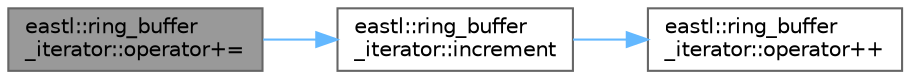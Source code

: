 digraph "eastl::ring_buffer_iterator::operator+="
{
 // LATEX_PDF_SIZE
  bgcolor="transparent";
  edge [fontname=Helvetica,fontsize=10,labelfontname=Helvetica,labelfontsize=10];
  node [fontname=Helvetica,fontsize=10,shape=box,height=0.2,width=0.4];
  rankdir="LR";
  Node1 [id="Node000001",label="eastl::ring_buffer\l_iterator::operator+=",height=0.2,width=0.4,color="gray40", fillcolor="grey60", style="filled", fontcolor="black",tooltip=" "];
  Node1 -> Node2 [id="edge1_Node000001_Node000002",color="steelblue1",style="solid",tooltip=" "];
  Node2 [id="Node000002",label="eastl::ring_buffer\l_iterator::increment",height=0.2,width=0.4,color="grey40", fillcolor="white", style="filled",URL="$structeastl_1_1ring__buffer__iterator.html#a2a23d3547aecfdf6484302e310f32188",tooltip=" "];
  Node2 -> Node3 [id="edge2_Node000002_Node000003",color="steelblue1",style="solid",tooltip=" "];
  Node3 [id="Node000003",label="eastl::ring_buffer\l_iterator::operator++",height=0.2,width=0.4,color="grey40", fillcolor="white", style="filled",URL="$structeastl_1_1ring__buffer__iterator.html#ac62f88fff4e48d5c85aac22136b68851",tooltip=" "];
}

